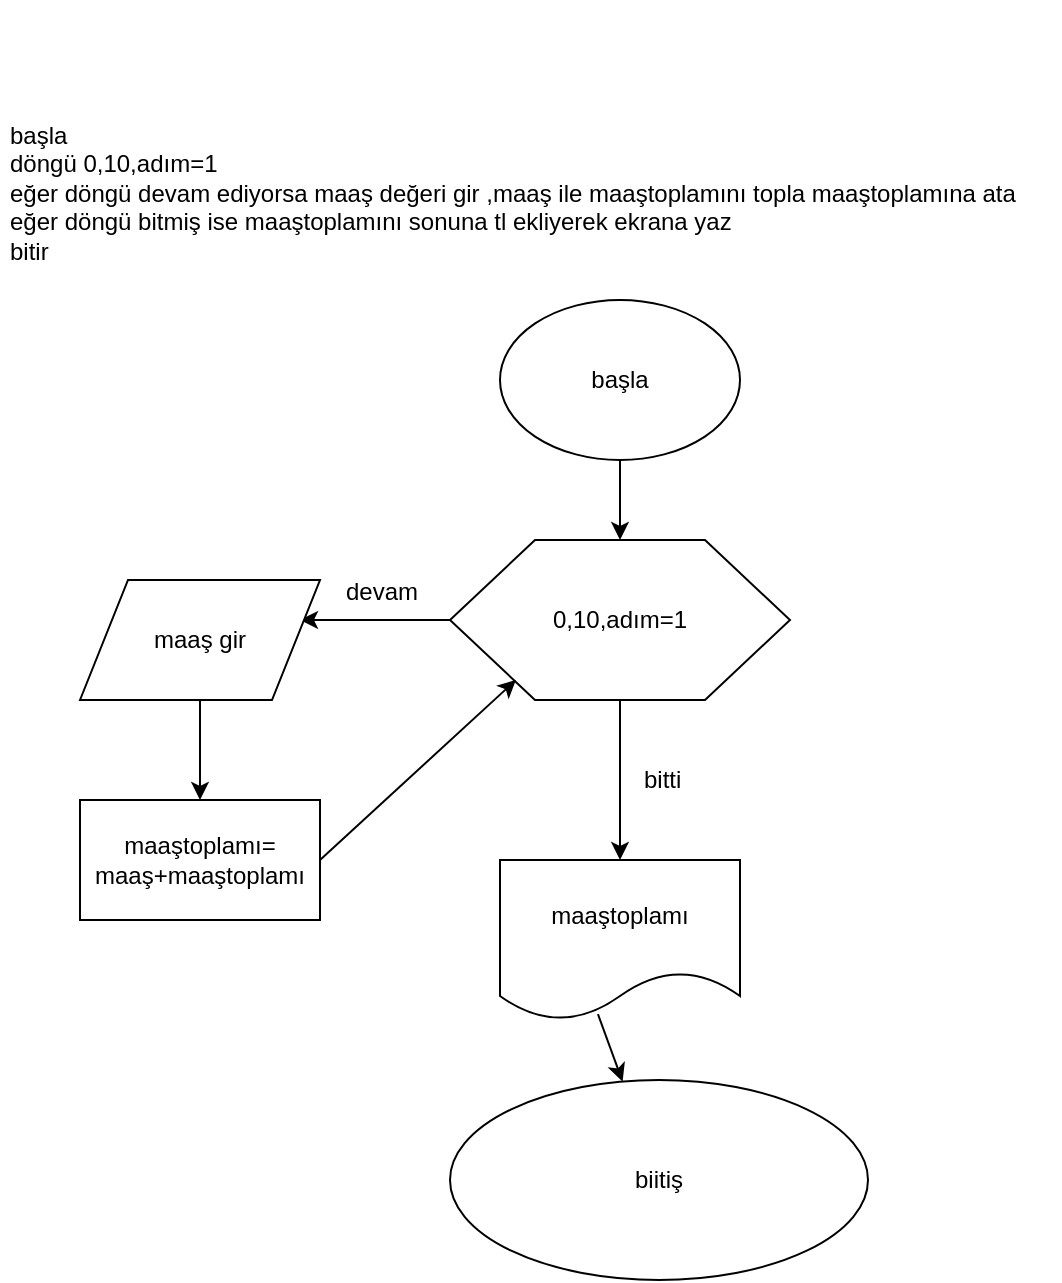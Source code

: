 <mxfile version="12.1.0" type="github" pages="1"><diagram id="Bkv6MoRAspLLLtiPw9Z7" name="Page-1"><mxGraphModel dx="958" dy="514" grid="1" gridSize="10" guides="1" tooltips="1" connect="1" arrows="1" fold="1" page="1" pageScale="1" pageWidth="827" pageHeight="1169" math="0" shadow="0"><root><mxCell id="0"/><mxCell id="1" parent="0"/><mxCell id="Dj79JvxWDG5JrrfBXnpS-1" value="&lt;h1&gt;&lt;br&gt;&lt;/h1&gt;&lt;div&gt;başla&lt;/div&gt;&lt;div&gt;döngü 0,10,adım=1&lt;/div&gt;&lt;div&gt;eğer döngü devam ediyorsa maaş değeri gir ,maaş ile maaştoplamını topla maaştoplamına ata&lt;/div&gt;&lt;div&gt;eğer döngü bitmiş ise maaştoplamını sonuna tl ekliyerek ekrana yaz&amp;nbsp;&lt;/div&gt;&lt;div&gt;bitir&lt;/div&gt;" style="text;html=1;strokeColor=none;fillColor=none;spacing=5;spacingTop=-20;whiteSpace=wrap;overflow=hidden;rounded=0;" vertex="1" parent="1"><mxGeometry x="30" y="10" width="530" height="250" as="geometry"/></mxCell><mxCell id="Dj79JvxWDG5JrrfBXnpS-5" style="edgeStyle=orthogonalEdgeStyle;rounded=0;orthogonalLoop=1;jettySize=auto;html=1;" edge="1" parent="1" source="Dj79JvxWDG5JrrfBXnpS-2" target="Dj79JvxWDG5JrrfBXnpS-4"><mxGeometry relative="1" as="geometry"/></mxCell><mxCell id="Dj79JvxWDG5JrrfBXnpS-2" value="başla" style="ellipse;whiteSpace=wrap;html=1;" vertex="1" parent="1"><mxGeometry x="280" y="150" width="120" height="80" as="geometry"/></mxCell><mxCell id="Dj79JvxWDG5JrrfBXnpS-6" style="edgeStyle=orthogonalEdgeStyle;rounded=0;orthogonalLoop=1;jettySize=auto;html=1;exitX=0;exitY=0.5;exitDx=0;exitDy=0;" edge="1" parent="1" source="Dj79JvxWDG5JrrfBXnpS-4"><mxGeometry relative="1" as="geometry"><mxPoint x="180" y="310" as="targetPoint"/></mxGeometry></mxCell><mxCell id="Dj79JvxWDG5JrrfBXnpS-9" value="" style="edgeStyle=orthogonalEdgeStyle;rounded=0;orthogonalLoop=1;jettySize=auto;html=1;" edge="1" parent="1" source="Dj79JvxWDG5JrrfBXnpS-4"><mxGeometry relative="1" as="geometry"><mxPoint x="340" y="430" as="targetPoint"/></mxGeometry></mxCell><mxCell id="Dj79JvxWDG5JrrfBXnpS-4" value="0,10,adım=1" style="shape=hexagon;perimeter=hexagonPerimeter2;whiteSpace=wrap;html=1;" vertex="1" parent="1"><mxGeometry x="255" y="270" width="170" height="80" as="geometry"/></mxCell><mxCell id="Dj79JvxWDG5JrrfBXnpS-7" value="devam" style="text;html=1;resizable=0;points=[];autosize=1;align=left;verticalAlign=top;spacingTop=-4;" vertex="1" parent="1"><mxGeometry x="201" y="286" width="50" height="20" as="geometry"/></mxCell><mxCell id="Dj79JvxWDG5JrrfBXnpS-10" value="bitti" style="text;html=1;resizable=0;points=[];autosize=1;align=left;verticalAlign=top;spacingTop=-4;" vertex="1" parent="1"><mxGeometry x="350" y="380" width="30" height="20" as="geometry"/></mxCell><mxCell id="Dj79JvxWDG5JrrfBXnpS-13" style="edgeStyle=orthogonalEdgeStyle;rounded=0;orthogonalLoop=1;jettySize=auto;html=1;" edge="1" parent="1" source="Dj79JvxWDG5JrrfBXnpS-12"><mxGeometry relative="1" as="geometry"><mxPoint x="130" y="400" as="targetPoint"/></mxGeometry></mxCell><mxCell id="Dj79JvxWDG5JrrfBXnpS-12" value="maaş gir" style="shape=parallelogram;perimeter=parallelogramPerimeter;whiteSpace=wrap;html=1;" vertex="1" parent="1"><mxGeometry x="70" y="290" width="120" height="60" as="geometry"/></mxCell><mxCell id="Dj79JvxWDG5JrrfBXnpS-14" value="maaştoplamı=&lt;br&gt;maaş+maaştoplamı" style="rounded=0;whiteSpace=wrap;html=1;" vertex="1" parent="1"><mxGeometry x="70" y="400" width="120" height="60" as="geometry"/></mxCell><mxCell id="Dj79JvxWDG5JrrfBXnpS-15" value="" style="endArrow=classic;html=1;entryX=0.194;entryY=0.875;entryDx=0;entryDy=0;entryPerimeter=0;" edge="1" parent="1" target="Dj79JvxWDG5JrrfBXnpS-4"><mxGeometry width="50" height="50" relative="1" as="geometry"><mxPoint x="190" y="430" as="sourcePoint"/><mxPoint x="240" y="380" as="targetPoint"/></mxGeometry></mxCell><mxCell id="Dj79JvxWDG5JrrfBXnpS-16" value="biitiş" style="ellipse;whiteSpace=wrap;html=1;direction=south;" vertex="1" parent="1"><mxGeometry x="255" y="540" width="209" height="100" as="geometry"/></mxCell><mxCell id="Dj79JvxWDG5JrrfBXnpS-17" value="maaştoplamı" style="shape=document;whiteSpace=wrap;html=1;boundedLbl=1;" vertex="1" parent="1"><mxGeometry x="280" y="430" width="120" height="80" as="geometry"/></mxCell><mxCell id="Dj79JvxWDG5JrrfBXnpS-23" value="" style="endArrow=classic;html=1;exitX=0.408;exitY=0.963;exitDx=0;exitDy=0;exitPerimeter=0;" edge="1" parent="1" source="Dj79JvxWDG5JrrfBXnpS-17" target="Dj79JvxWDG5JrrfBXnpS-16"><mxGeometry width="50" height="50" relative="1" as="geometry"><mxPoint x="350" y="560" as="sourcePoint"/><mxPoint x="400" y="510" as="targetPoint"/></mxGeometry></mxCell></root></mxGraphModel></diagram></mxfile>